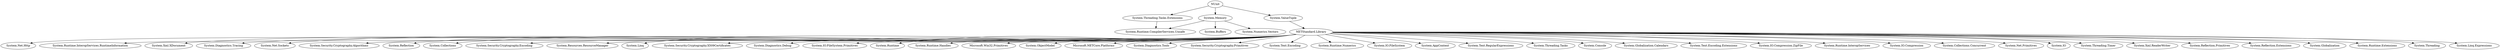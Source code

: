 digraph Dependencies {
    "NUnit" -> "System.Memory";
    "NUnit" -> "System.Threading.Tasks.Extensions";
    "NUnit" -> "System.ValueTuple";
    "System.Memory" -> "System.Runtime.CompilerServices.Unsafe";
    "System.Memory" -> "System.Buffers";
    "System.Memory" -> "System.Numerics.Vectors";
    "System.Threading.Tasks.Extensions" -> "System.Runtime.CompilerServices.Unsafe";
    "System.ValueTuple" -> "NETStandard.Library";
    "NETStandard.Library" -> "System.Net.Http";
    "NETStandard.Library" -> "System.Runtime.InteropServices.RuntimeInformation";
    "NETStandard.Library" -> "System.Xml.XDocument";
    "NETStandard.Library" -> "System.Diagnostics.Tracing";
    "NETStandard.Library" -> "System.Net.Sockets";
    "NETStandard.Library" -> "System.Security.Cryptography.Algorithms";
    "NETStandard.Library" -> "System.Reflection";
    "NETStandard.Library" -> "System.Collections";
    "NETStandard.Library" -> "System.Security.Cryptography.Encoding";
    "NETStandard.Library" -> "System.Resources.ResourceManager";
    "NETStandard.Library" -> "System.Linq";
    "NETStandard.Library" -> "System.Security.Cryptography.X509Certificates";
    "NETStandard.Library" -> "System.Diagnostics.Debug";
    "NETStandard.Library" -> "System.IO.FileSystem.Primitives";
    "NETStandard.Library" -> "System.Runtime";
    "NETStandard.Library" -> "System.Runtime.Handles";
    "NETStandard.Library" -> "Microsoft.Win32.Primitives";
    "NETStandard.Library" -> "System.ObjectModel";
    "NETStandard.Library" -> "Microsoft.NETCore.Platforms";
    "NETStandard.Library" -> "System.Diagnostics.Tools";
    "NETStandard.Library" -> "System.Security.Cryptography.Primitives";
    "NETStandard.Library" -> "System.Text.Encoding";
    "NETStandard.Library" -> "System.Runtime.Numerics";
    "NETStandard.Library" -> "System.IO.FileSystem";
    "NETStandard.Library" -> "System.AppContext";
    "NETStandard.Library" -> "System.Text.RegularExpressions";
    "NETStandard.Library" -> "System.Threading.Tasks";
    "NETStandard.Library" -> "System.Console";
    "NETStandard.Library" -> "System.Globalization.Calendars";
    "NETStandard.Library" -> "System.Text.Encoding.Extensions";
    "NETStandard.Library" -> "System.IO.Compression.ZipFile";
    "NETStandard.Library" -> "System.Runtime.InteropServices";
    "NETStandard.Library" -> "System.IO.Compression";
    "NETStandard.Library" -> "System.Collections.Concurrent";
    "NETStandard.Library" -> "System.Net.Primitives";
    "NETStandard.Library" -> "System.IO";
    "NETStandard.Library" -> "System.Threading.Timer";
    "NETStandard.Library" -> "System.Xml.ReaderWriter";
    "NETStandard.Library" -> "System.Reflection.Primitives";
    "NETStandard.Library" -> "System.Reflection.Extensions";
    "NETStandard.Library" -> "System.Globalization";
    "NETStandard.Library" -> "System.Runtime.Extensions";
    "NETStandard.Library" -> "System.Threading";
    "NETStandard.Library" -> "System.Linq.Expressions";
}